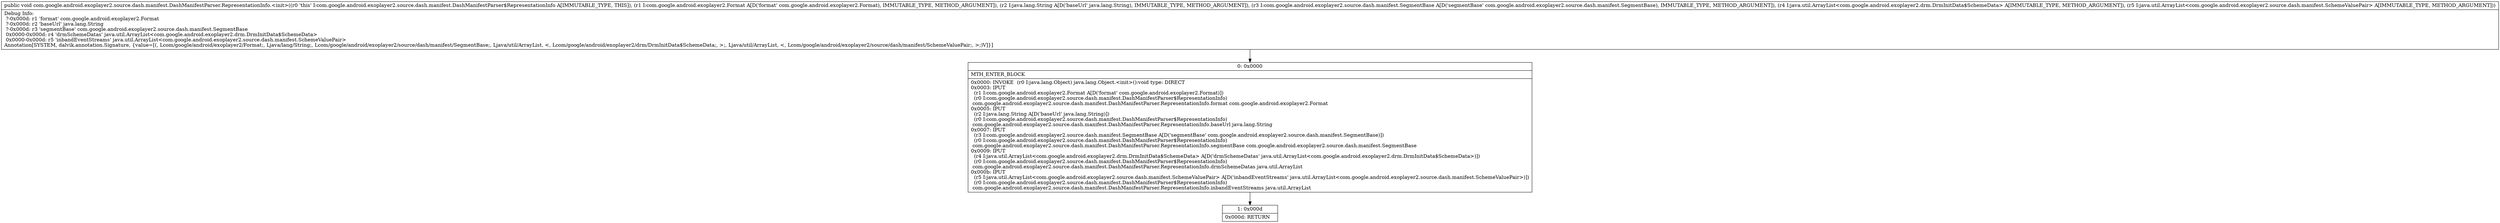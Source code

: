 digraph "CFG forcom.google.android.exoplayer2.source.dash.manifest.DashManifestParser.RepresentationInfo.\<init\>(Lcom\/google\/android\/exoplayer2\/Format;Ljava\/lang\/String;Lcom\/google\/android\/exoplayer2\/source\/dash\/manifest\/SegmentBase;Ljava\/util\/ArrayList;Ljava\/util\/ArrayList;)V" {
Node_0 [shape=record,label="{0\:\ 0x0000|MTH_ENTER_BLOCK\l|0x0000: INVOKE  (r0 I:java.lang.Object) java.lang.Object.\<init\>():void type: DIRECT \l0x0003: IPUT  \l  (r1 I:com.google.android.exoplayer2.Format A[D('format' com.google.android.exoplayer2.Format)])\l  (r0 I:com.google.android.exoplayer2.source.dash.manifest.DashManifestParser$RepresentationInfo)\l com.google.android.exoplayer2.source.dash.manifest.DashManifestParser.RepresentationInfo.format com.google.android.exoplayer2.Format \l0x0005: IPUT  \l  (r2 I:java.lang.String A[D('baseUrl' java.lang.String)])\l  (r0 I:com.google.android.exoplayer2.source.dash.manifest.DashManifestParser$RepresentationInfo)\l com.google.android.exoplayer2.source.dash.manifest.DashManifestParser.RepresentationInfo.baseUrl java.lang.String \l0x0007: IPUT  \l  (r3 I:com.google.android.exoplayer2.source.dash.manifest.SegmentBase A[D('segmentBase' com.google.android.exoplayer2.source.dash.manifest.SegmentBase)])\l  (r0 I:com.google.android.exoplayer2.source.dash.manifest.DashManifestParser$RepresentationInfo)\l com.google.android.exoplayer2.source.dash.manifest.DashManifestParser.RepresentationInfo.segmentBase com.google.android.exoplayer2.source.dash.manifest.SegmentBase \l0x0009: IPUT  \l  (r4 I:java.util.ArrayList\<com.google.android.exoplayer2.drm.DrmInitData$SchemeData\> A[D('drmSchemeDatas' java.util.ArrayList\<com.google.android.exoplayer2.drm.DrmInitData$SchemeData\>)])\l  (r0 I:com.google.android.exoplayer2.source.dash.manifest.DashManifestParser$RepresentationInfo)\l com.google.android.exoplayer2.source.dash.manifest.DashManifestParser.RepresentationInfo.drmSchemeDatas java.util.ArrayList \l0x000b: IPUT  \l  (r5 I:java.util.ArrayList\<com.google.android.exoplayer2.source.dash.manifest.SchemeValuePair\> A[D('inbandEventStreams' java.util.ArrayList\<com.google.android.exoplayer2.source.dash.manifest.SchemeValuePair\>)])\l  (r0 I:com.google.android.exoplayer2.source.dash.manifest.DashManifestParser$RepresentationInfo)\l com.google.android.exoplayer2.source.dash.manifest.DashManifestParser.RepresentationInfo.inbandEventStreams java.util.ArrayList \l}"];
Node_1 [shape=record,label="{1\:\ 0x000d|0x000d: RETURN   \l}"];
MethodNode[shape=record,label="{public void com.google.android.exoplayer2.source.dash.manifest.DashManifestParser.RepresentationInfo.\<init\>((r0 'this' I:com.google.android.exoplayer2.source.dash.manifest.DashManifestParser$RepresentationInfo A[IMMUTABLE_TYPE, THIS]), (r1 I:com.google.android.exoplayer2.Format A[D('format' com.google.android.exoplayer2.Format), IMMUTABLE_TYPE, METHOD_ARGUMENT]), (r2 I:java.lang.String A[D('baseUrl' java.lang.String), IMMUTABLE_TYPE, METHOD_ARGUMENT]), (r3 I:com.google.android.exoplayer2.source.dash.manifest.SegmentBase A[D('segmentBase' com.google.android.exoplayer2.source.dash.manifest.SegmentBase), IMMUTABLE_TYPE, METHOD_ARGUMENT]), (r4 I:java.util.ArrayList\<com.google.android.exoplayer2.drm.DrmInitData$SchemeData\> A[IMMUTABLE_TYPE, METHOD_ARGUMENT]), (r5 I:java.util.ArrayList\<com.google.android.exoplayer2.source.dash.manifest.SchemeValuePair\> A[IMMUTABLE_TYPE, METHOD_ARGUMENT]))  | Debug Info:\l  ?\-0x000d: r1 'format' com.google.android.exoplayer2.Format\l  ?\-0x000d: r2 'baseUrl' java.lang.String\l  ?\-0x000d: r3 'segmentBase' com.google.android.exoplayer2.source.dash.manifest.SegmentBase\l  0x0000\-0x000d: r4 'drmSchemeDatas' java.util.ArrayList\<com.google.android.exoplayer2.drm.DrmInitData$SchemeData\>\l  0x0000\-0x000d: r5 'inbandEventStreams' java.util.ArrayList\<com.google.android.exoplayer2.source.dash.manifest.SchemeValuePair\>\lAnnotation[SYSTEM, dalvik.annotation.Signature, \{value=[(, Lcom\/google\/android\/exoplayer2\/Format;, Ljava\/lang\/String;, Lcom\/google\/android\/exoplayer2\/source\/dash\/manifest\/SegmentBase;, Ljava\/util\/ArrayList, \<, Lcom\/google\/android\/exoplayer2\/drm\/DrmInitData$SchemeData;, \>;, Ljava\/util\/ArrayList, \<, Lcom\/google\/android\/exoplayer2\/source\/dash\/manifest\/SchemeValuePair;, \>;)V]\}]\l}"];
MethodNode -> Node_0;
Node_0 -> Node_1;
}

